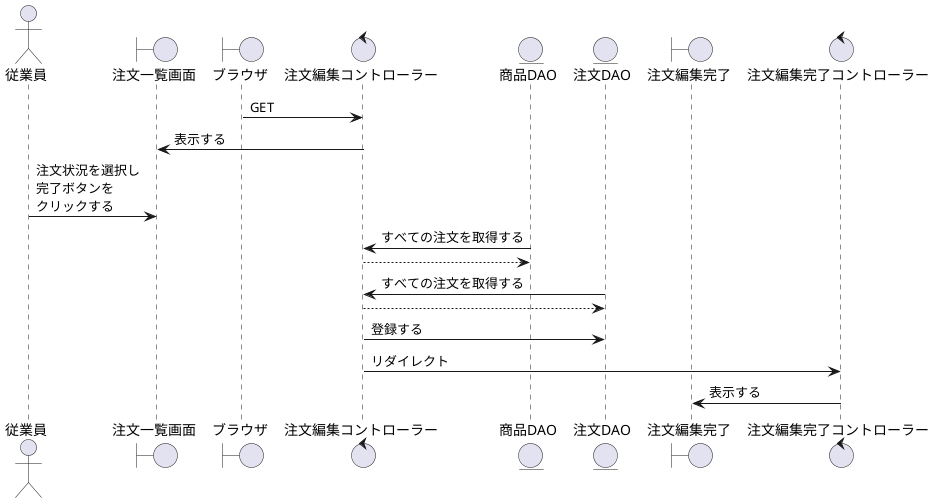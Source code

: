 @startuml update
' ①縦軸の並び順を決める
actor "従業員" as act
boundary "注文一覧画面" as oeb
' コントローラーに初回アクセスするもの
boundary "ブラウザ" as brz
' コントローラーまたはビューの名称を決める
control "注文編集コントローラー" as oec
' DAOまたはモデルとなる

entity "商品DAO" as pdt
entity "注文DAO" as order

boundary "注文編集完了" as oekb
control "注文編集完了コントローラー" as oekc

brz -> oec: GET

oeb <- oec:表示する

act -> oeb:注文状況を選択し\n完了ボタンを\nクリックする

oec <- pdt:すべての注文を取得する
pdt <-- oec
oec <- order:すべての注文を取得する
order <-- oec

oec -> order: 登録する
oec -> oekc:リダイレクト
oekc -> oekb:表示する

@enduml